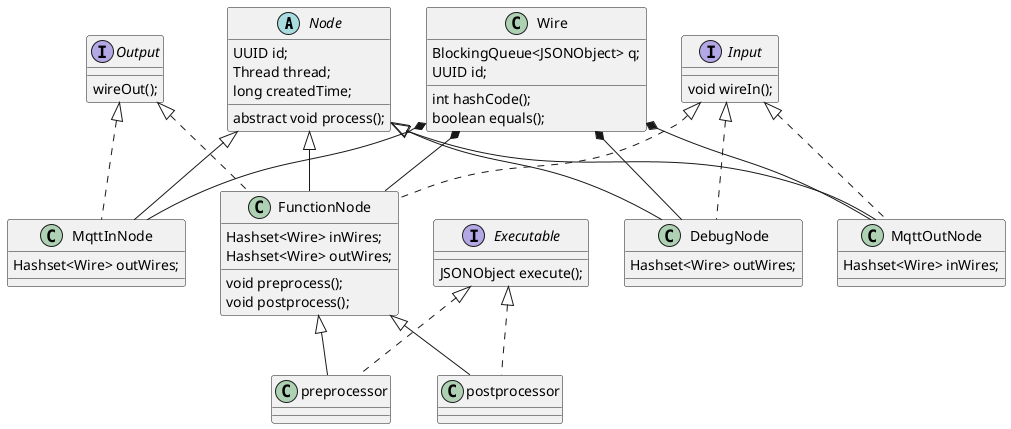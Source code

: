 @startuml

abstract class Node {
    UUID id;
    Thread thread;
    long createdTime;

    abstract void process();
}

class Wire {
    BlockingQueue<JSONObject> q;
    UUID id;

    int hashCode();
    boolean equals();
}

interface Output {
    wireOut();
}

interface Input {
    void wireIn();
}

interface Executable {
    JSONObject execute();
}

class FunctionNode {
    Hashset<Wire> inWires;
    Hashset<Wire> outWires;

    void preprocess();
    void postprocess();
}

class MqttInNode {
    Hashset<Wire> outWires;
}

class MqttOutNode {
    Hashset<Wire> inWires;
}

class DebugNode {
    Hashset<Wire> outWires;
}

Node <|-- MqttInNode
Node <|-- MqttOutNode
Node <|-- FunctionNode
Node <|-- DebugNode

Output <|.. MqttInNode
Input <|.. MqttOutNode

Output <|.. FunctionNode
Input <|.. FunctionNode
Input <|.. DebugNode

Executable <|.. preprocessor
Executable <|.. postprocessor

FunctionNode <|-- preprocessor
FunctionNode <|-- postprocessor

Wire *-- FunctionNode
Wire *-- MqttInNode
Wire *-- MqttOutNode
Wire *-- DebugNode


@enduml